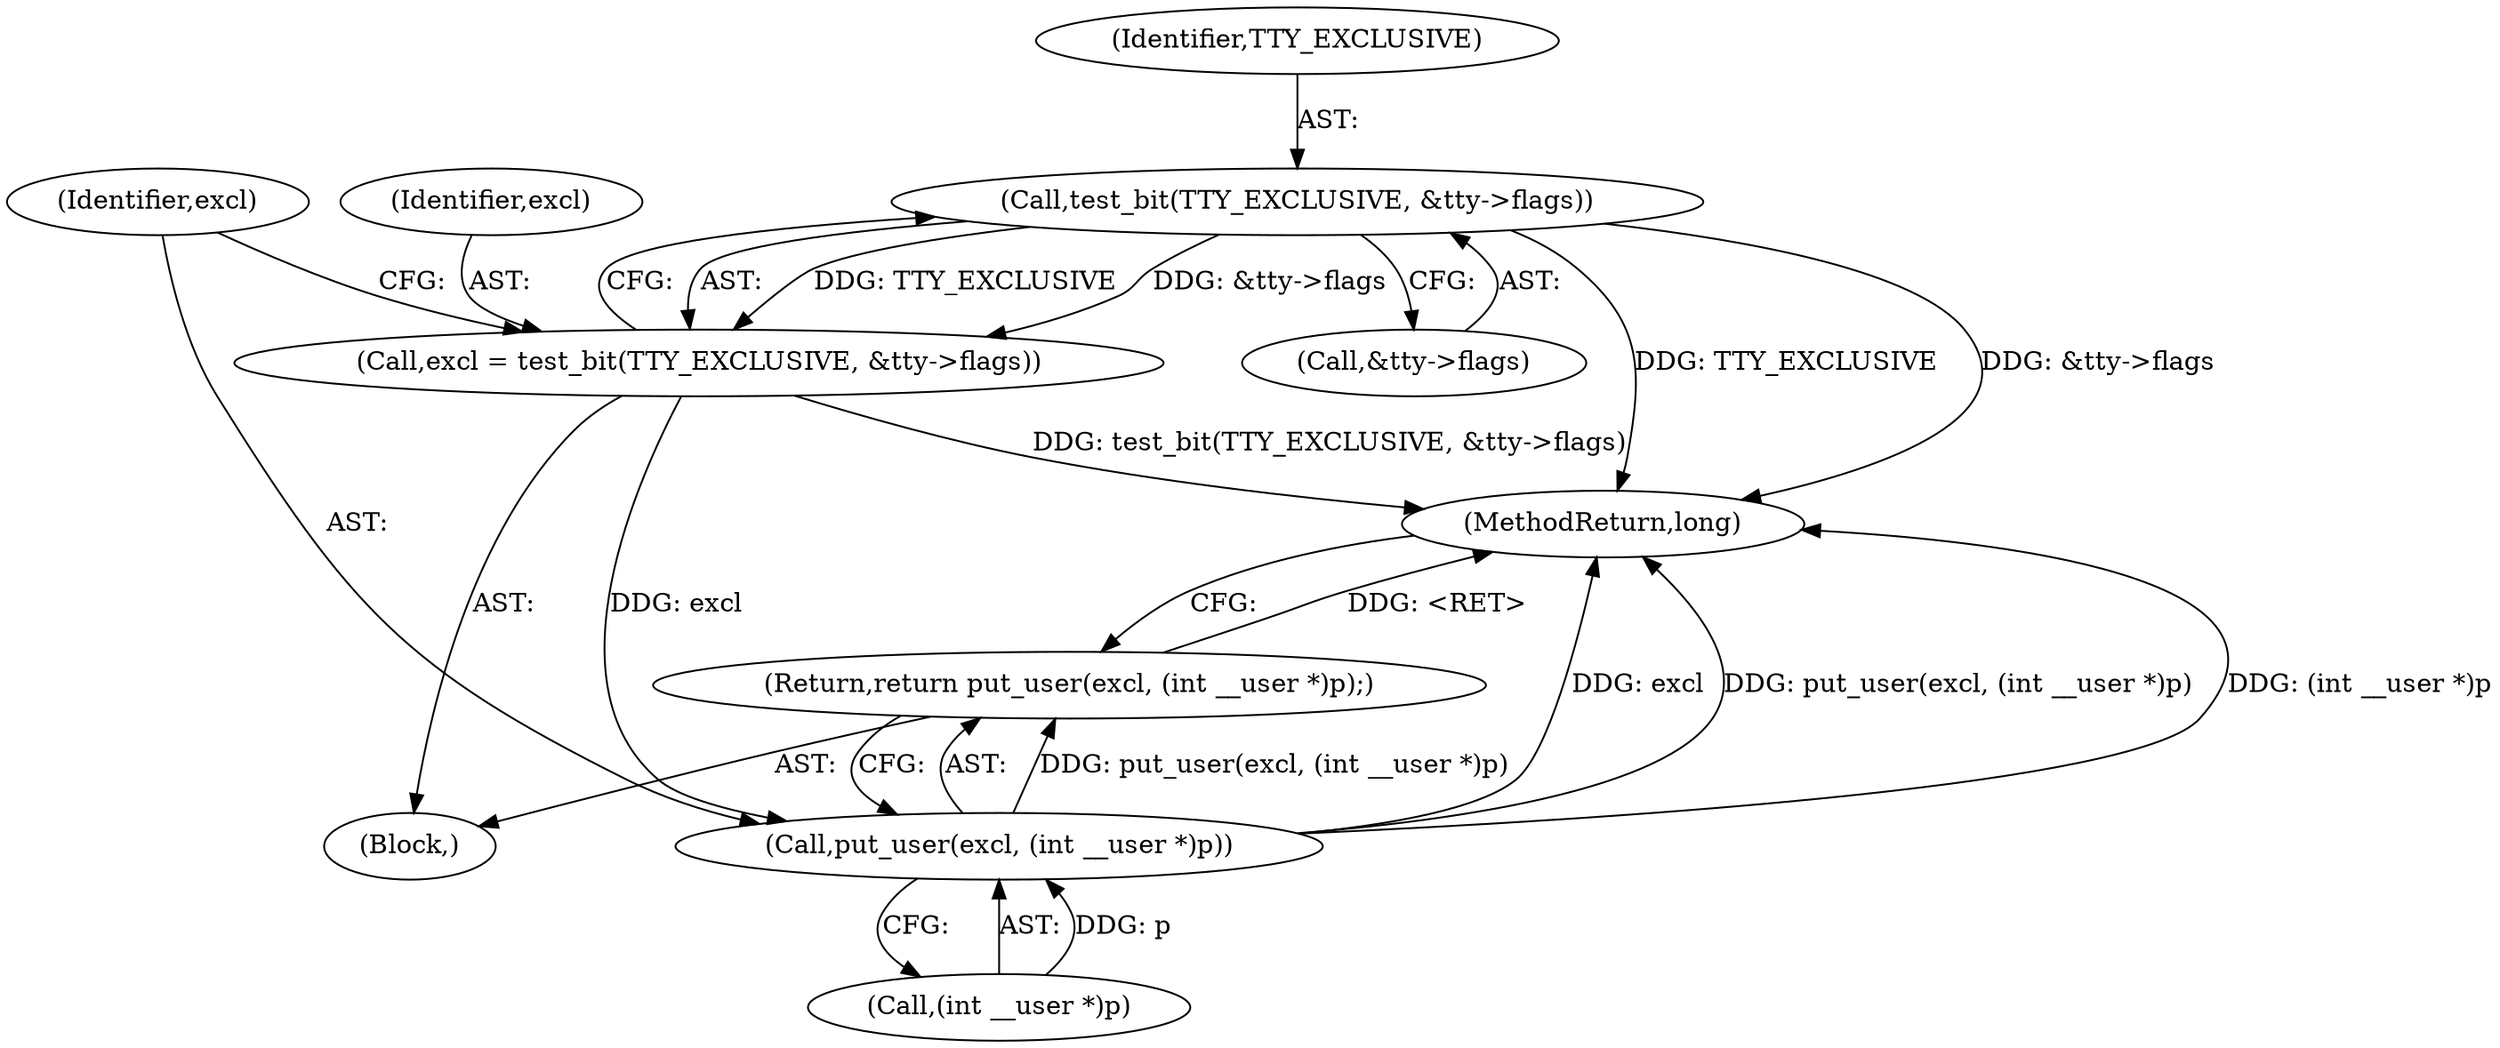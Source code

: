 digraph "0_linux_5c17c861a357e9458001f021a7afa7aab9937439@pointer" {
"1000229" [label="(Call,test_bit(TTY_EXCLUSIVE, &tty->flags))"];
"1000227" [label="(Call,excl = test_bit(TTY_EXCLUSIVE, &tty->flags))"];
"1000236" [label="(Call,put_user(excl, (int __user *)p))"];
"1000235" [label="(Return,return put_user(excl, (int __user *)p);)"];
"1000228" [label="(Identifier,excl)"];
"1000238" [label="(Call,(int __user *)p)"];
"1000231" [label="(Call,&tty->flags)"];
"1000237" [label="(Identifier,excl)"];
"1000229" [label="(Call,test_bit(TTY_EXCLUSIVE, &tty->flags))"];
"1000236" [label="(Call,put_user(excl, (int __user *)p))"];
"1000225" [label="(Block,)"];
"1000235" [label="(Return,return put_user(excl, (int __user *)p);)"];
"1000460" [label="(MethodReturn,long)"];
"1000230" [label="(Identifier,TTY_EXCLUSIVE)"];
"1000227" [label="(Call,excl = test_bit(TTY_EXCLUSIVE, &tty->flags))"];
"1000229" -> "1000227"  [label="AST: "];
"1000229" -> "1000231"  [label="CFG: "];
"1000230" -> "1000229"  [label="AST: "];
"1000231" -> "1000229"  [label="AST: "];
"1000227" -> "1000229"  [label="CFG: "];
"1000229" -> "1000460"  [label="DDG: &tty->flags"];
"1000229" -> "1000460"  [label="DDG: TTY_EXCLUSIVE"];
"1000229" -> "1000227"  [label="DDG: TTY_EXCLUSIVE"];
"1000229" -> "1000227"  [label="DDG: &tty->flags"];
"1000227" -> "1000225"  [label="AST: "];
"1000228" -> "1000227"  [label="AST: "];
"1000237" -> "1000227"  [label="CFG: "];
"1000227" -> "1000460"  [label="DDG: test_bit(TTY_EXCLUSIVE, &tty->flags)"];
"1000227" -> "1000236"  [label="DDG: excl"];
"1000236" -> "1000235"  [label="AST: "];
"1000236" -> "1000238"  [label="CFG: "];
"1000237" -> "1000236"  [label="AST: "];
"1000238" -> "1000236"  [label="AST: "];
"1000235" -> "1000236"  [label="CFG: "];
"1000236" -> "1000460"  [label="DDG: excl"];
"1000236" -> "1000460"  [label="DDG: put_user(excl, (int __user *)p)"];
"1000236" -> "1000460"  [label="DDG: (int __user *)p"];
"1000236" -> "1000235"  [label="DDG: put_user(excl, (int __user *)p)"];
"1000238" -> "1000236"  [label="DDG: p"];
"1000235" -> "1000225"  [label="AST: "];
"1000460" -> "1000235"  [label="CFG: "];
"1000235" -> "1000460"  [label="DDG: <RET>"];
}
